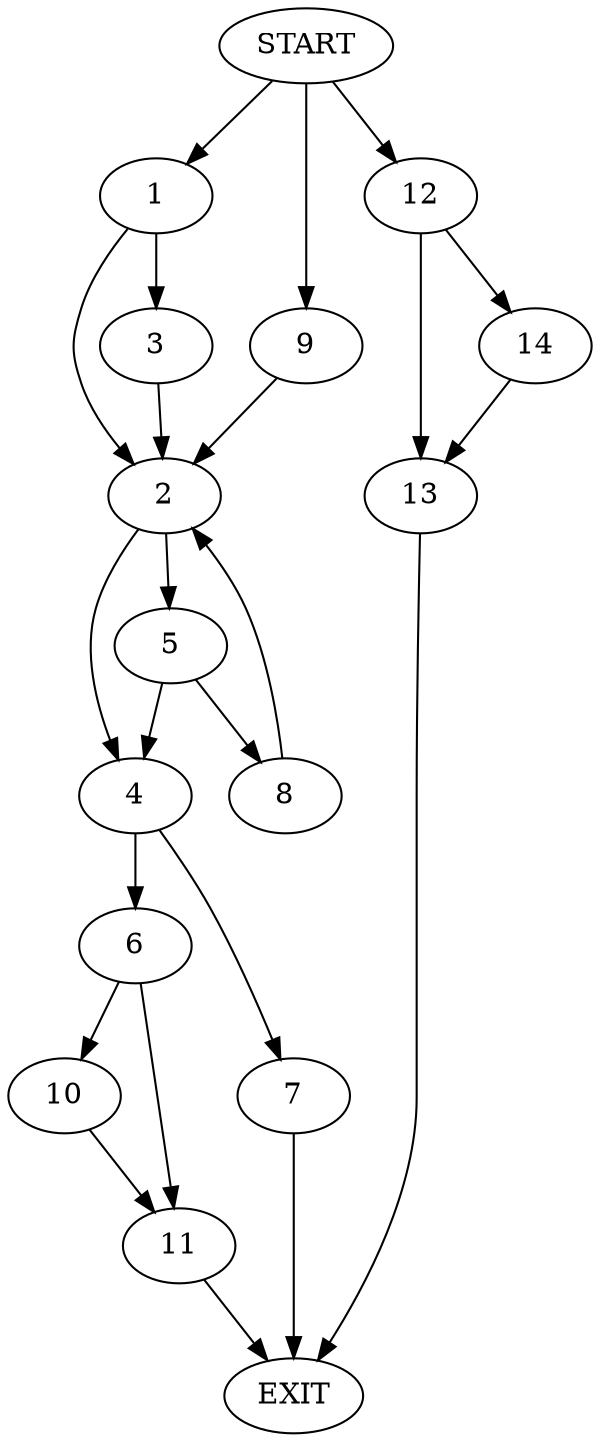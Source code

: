 digraph {
0 [label="START"]
15 [label="EXIT"]
0 -> 1
1 -> 2
1 -> 3
3 -> 2
2 -> 4
2 -> 5
4 -> 6
4 -> 7
5 -> 8
5 -> 4
8 -> 2
0 -> 9
9 -> 2
7 -> 15
6 -> 10
6 -> 11
10 -> 11
11 -> 15
0 -> 12
12 -> 13
12 -> 14
14 -> 13
13 -> 15
}
